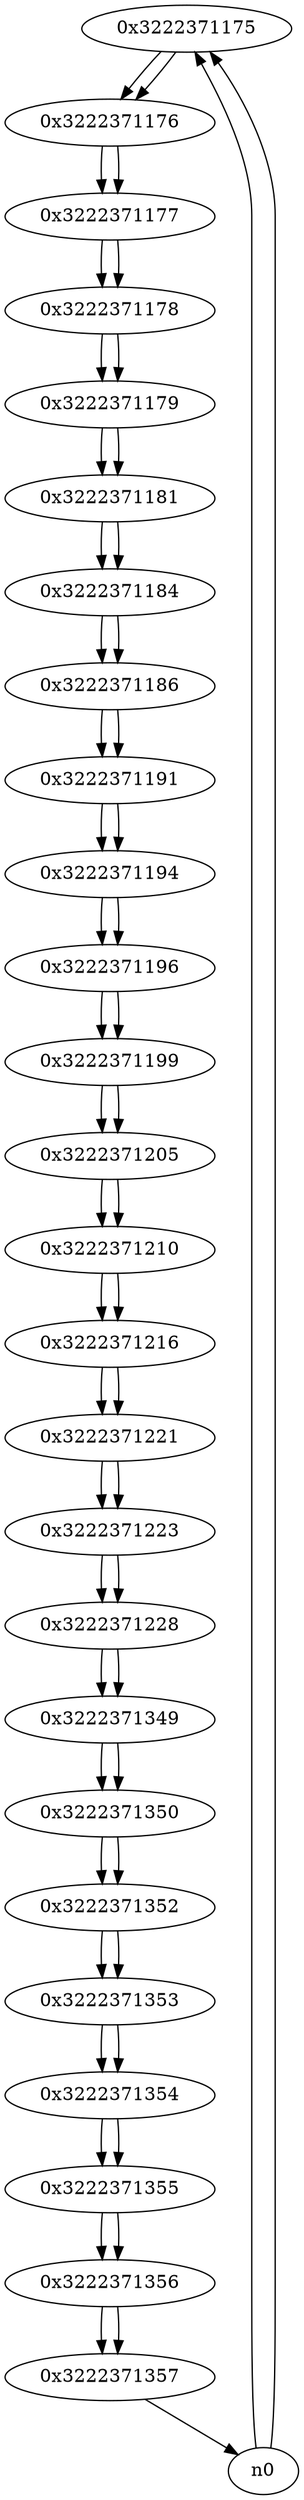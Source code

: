 digraph G{
/* nodes */
  n1 [label="0x3222371175"]
  n2 [label="0x3222371176"]
  n3 [label="0x3222371177"]
  n4 [label="0x3222371178"]
  n5 [label="0x3222371179"]
  n6 [label="0x3222371181"]
  n7 [label="0x3222371184"]
  n8 [label="0x3222371186"]
  n9 [label="0x3222371191"]
  n10 [label="0x3222371194"]
  n11 [label="0x3222371196"]
  n12 [label="0x3222371199"]
  n13 [label="0x3222371205"]
  n14 [label="0x3222371210"]
  n15 [label="0x3222371216"]
  n16 [label="0x3222371221"]
  n17 [label="0x3222371223"]
  n18 [label="0x3222371228"]
  n19 [label="0x3222371349"]
  n20 [label="0x3222371350"]
  n21 [label="0x3222371352"]
  n22 [label="0x3222371353"]
  n23 [label="0x3222371354"]
  n24 [label="0x3222371355"]
  n25 [label="0x3222371356"]
  n26 [label="0x3222371357"]
/* edges */
n1 -> n2;
n0 -> n1;
n0 -> n1;
n2 -> n3;
n1 -> n2;
n3 -> n4;
n2 -> n3;
n4 -> n5;
n3 -> n4;
n5 -> n6;
n4 -> n5;
n6 -> n7;
n5 -> n6;
n7 -> n8;
n6 -> n7;
n8 -> n9;
n7 -> n8;
n9 -> n10;
n8 -> n9;
n10 -> n11;
n9 -> n10;
n11 -> n12;
n10 -> n11;
n12 -> n13;
n11 -> n12;
n13 -> n14;
n12 -> n13;
n14 -> n15;
n13 -> n14;
n15 -> n16;
n14 -> n15;
n16 -> n17;
n15 -> n16;
n17 -> n18;
n16 -> n17;
n18 -> n19;
n17 -> n18;
n19 -> n20;
n18 -> n19;
n20 -> n21;
n19 -> n20;
n21 -> n22;
n20 -> n21;
n22 -> n23;
n21 -> n22;
n23 -> n24;
n22 -> n23;
n24 -> n25;
n23 -> n24;
n25 -> n26;
n24 -> n25;
n26 -> n0;
n25 -> n26;
}

